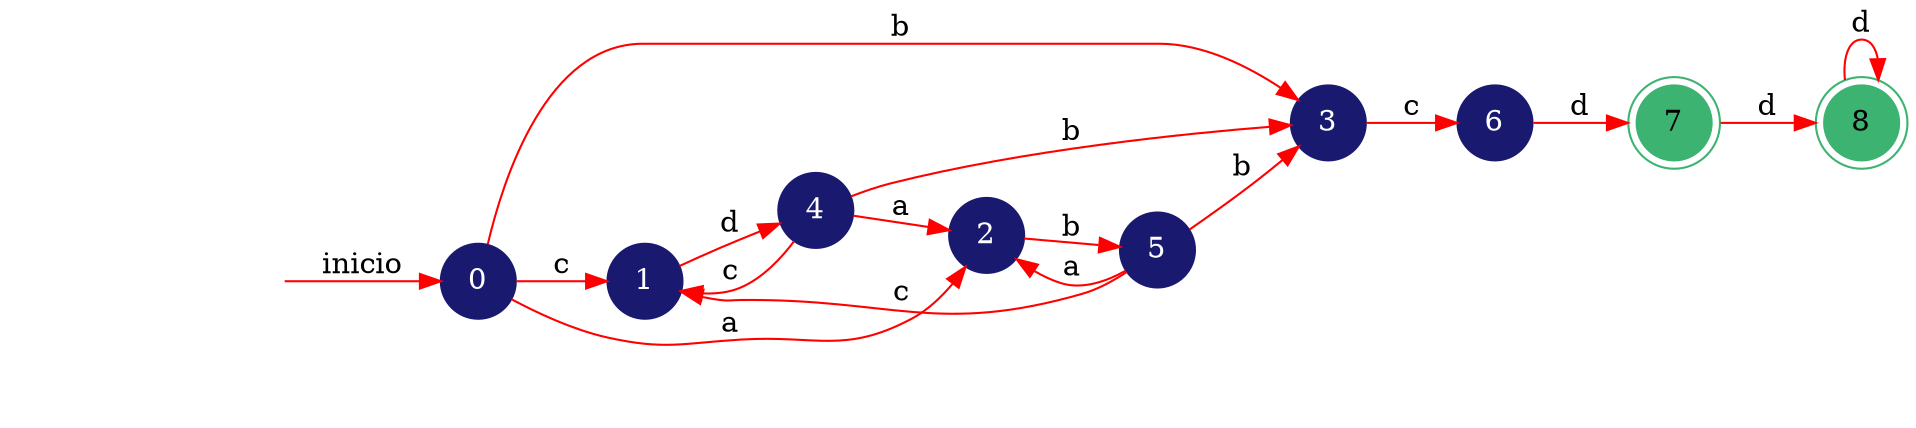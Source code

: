 digraph AFD {
	rankdir=LR;
	node [shape=doublecircle, style = filled,color = mediumseagreen]; "7" "8";
	node [shape=circle];
	node [color=midnightblue,fontcolor=white];
	edge [color=red];
	secret_node [style=invis];
	secret_node -> "0" [label="inicio"];
	"0" -> "1" [label="c"];
	"0" -> "2" [label="a"];
	"0" -> "3" [label="b"];
	"1" -> "4" [label="d"];
	"2" -> "5" [label="b"];
	"3" -> "6" [label="c"];
	"4" -> "1" [label="c"];
	"4" -> "2" [label="a"];
	"4" -> "3" [label="b"];
	"5" -> "1" [label="c"];
	"5" -> "2" [label="a"];
	"5" -> "3" [label="b"];
	"6" -> "7" [label="d"];
	"7" -> "8" [label="d"];
	"8" -> "8" [label="d"];
}